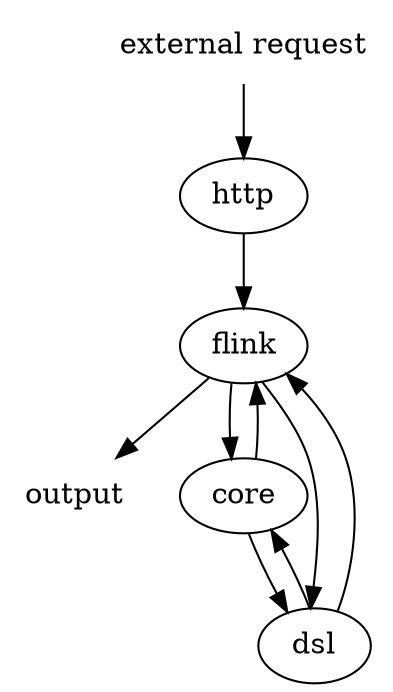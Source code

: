 digraph D {
    "external request" [shape=plaintext]
    output [shape=plaintext]
    "external request" -> http
    http -> flink
    flink -> core
    core -> flink
    dsl -> core
    core -> dsl
    dsl -> flink
    flink -> dsl
    flink -> output
}